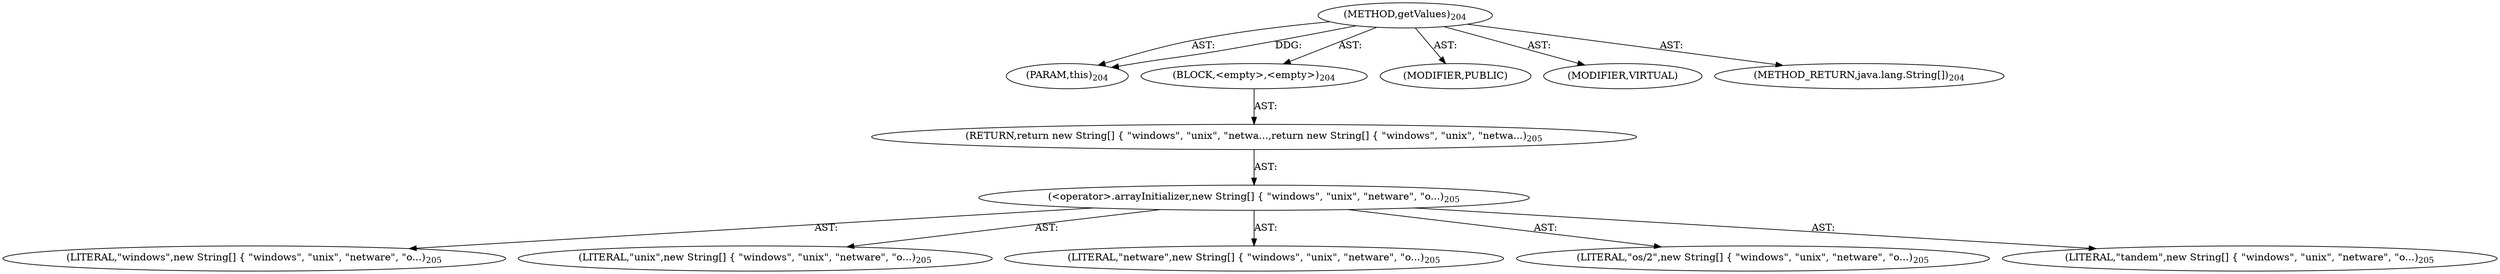 digraph "getValues" {  
"111669149701" [label = <(METHOD,getValues)<SUB>204</SUB>> ]
"115964117006" [label = <(PARAM,this)<SUB>204</SUB>> ]
"25769803786" [label = <(BLOCK,&lt;empty&gt;,&lt;empty&gt;)<SUB>204</SUB>> ]
"146028888065" [label = <(RETURN,return new String[] { &quot;windows&quot;, &quot;unix&quot;, &quot;netwa...,return new String[] { &quot;windows&quot;, &quot;unix&quot;, &quot;netwa...)<SUB>205</SUB>> ]
"30064771142" [label = <(&lt;operator&gt;.arrayInitializer,new String[] { &quot;windows&quot;, &quot;unix&quot;, &quot;netware&quot;, &quot;o...)<SUB>205</SUB>> ]
"90194313232" [label = <(LITERAL,&quot;windows&quot;,new String[] { &quot;windows&quot;, &quot;unix&quot;, &quot;netware&quot;, &quot;o...)<SUB>205</SUB>> ]
"90194313233" [label = <(LITERAL,&quot;unix&quot;,new String[] { &quot;windows&quot;, &quot;unix&quot;, &quot;netware&quot;, &quot;o...)<SUB>205</SUB>> ]
"90194313234" [label = <(LITERAL,&quot;netware&quot;,new String[] { &quot;windows&quot;, &quot;unix&quot;, &quot;netware&quot;, &quot;o...)<SUB>205</SUB>> ]
"90194313235" [label = <(LITERAL,&quot;os/2&quot;,new String[] { &quot;windows&quot;, &quot;unix&quot;, &quot;netware&quot;, &quot;o...)<SUB>205</SUB>> ]
"90194313236" [label = <(LITERAL,&quot;tandem&quot;,new String[] { &quot;windows&quot;, &quot;unix&quot;, &quot;netware&quot;, &quot;o...)<SUB>205</SUB>> ]
"133143986199" [label = <(MODIFIER,PUBLIC)> ]
"133143986200" [label = <(MODIFIER,VIRTUAL)> ]
"128849018885" [label = <(METHOD_RETURN,java.lang.String[])<SUB>204</SUB>> ]
  "111669149701" -> "115964117006"  [ label = "AST: "] 
  "111669149701" -> "25769803786"  [ label = "AST: "] 
  "111669149701" -> "133143986199"  [ label = "AST: "] 
  "111669149701" -> "133143986200"  [ label = "AST: "] 
  "111669149701" -> "128849018885"  [ label = "AST: "] 
  "25769803786" -> "146028888065"  [ label = "AST: "] 
  "146028888065" -> "30064771142"  [ label = "AST: "] 
  "30064771142" -> "90194313232"  [ label = "AST: "] 
  "30064771142" -> "90194313233"  [ label = "AST: "] 
  "30064771142" -> "90194313234"  [ label = "AST: "] 
  "30064771142" -> "90194313235"  [ label = "AST: "] 
  "30064771142" -> "90194313236"  [ label = "AST: "] 
  "111669149701" -> "115964117006"  [ label = "DDG: "] 
}
